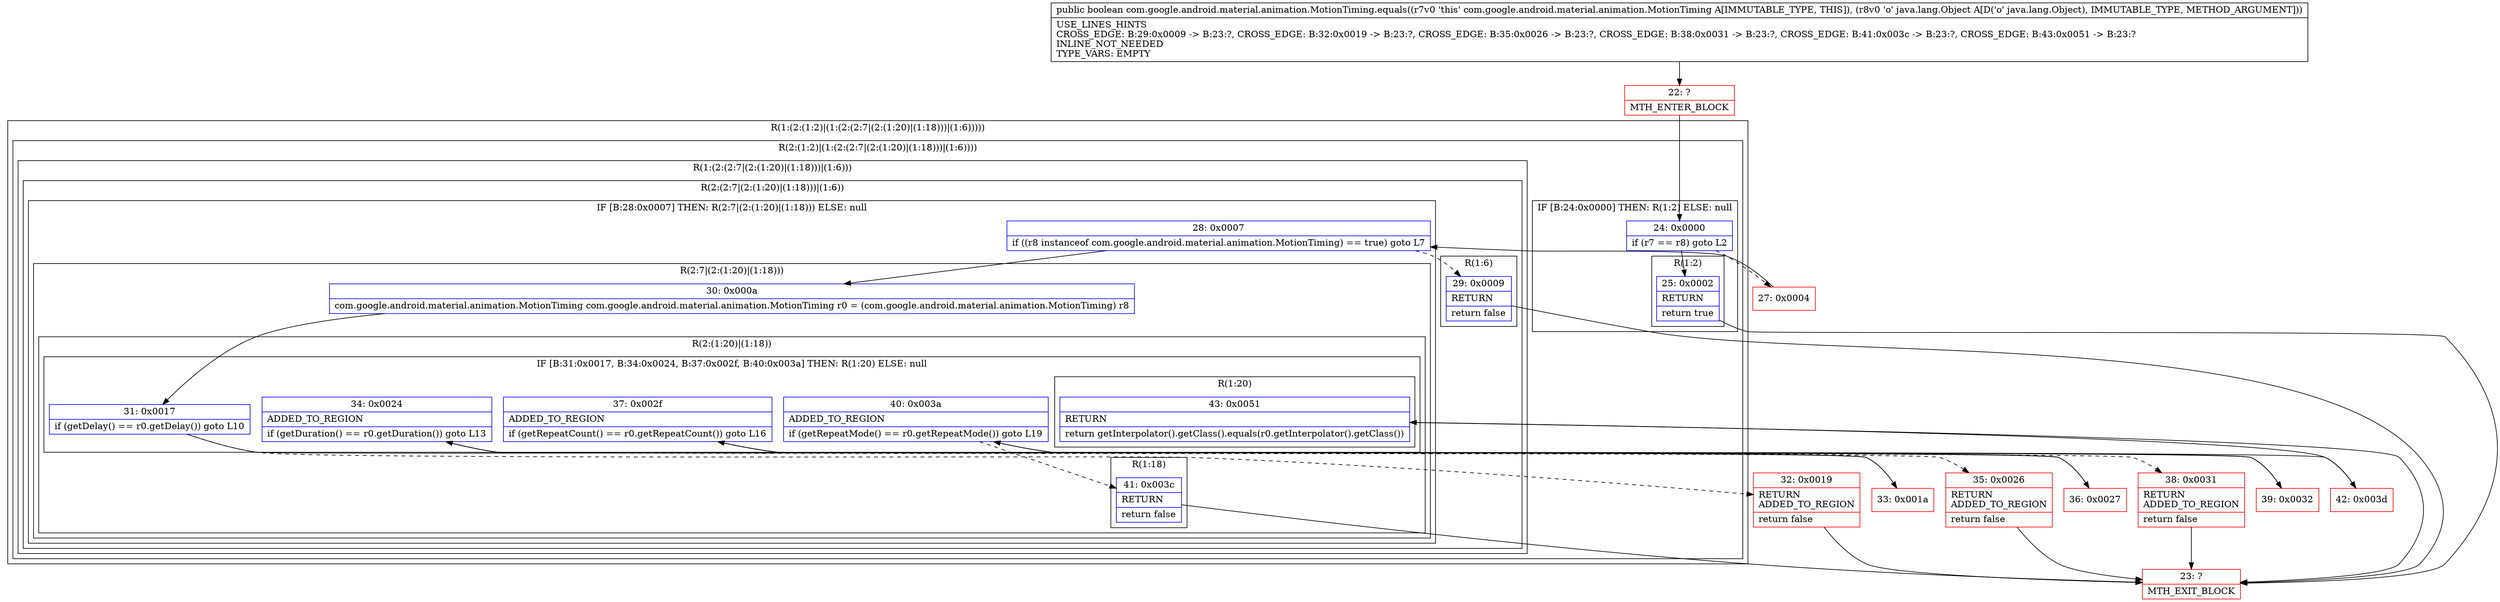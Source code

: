 digraph "CFG forcom.google.android.material.animation.MotionTiming.equals(Ljava\/lang\/Object;)Z" {
subgraph cluster_Region_178208152 {
label = "R(1:(2:(1:2)|(1:(2:(2:7|(2:(1:20)|(1:18)))|(1:6)))))";
node [shape=record,color=blue];
subgraph cluster_Region_117643676 {
label = "R(2:(1:2)|(1:(2:(2:7|(2:(1:20)|(1:18)))|(1:6))))";
node [shape=record,color=blue];
subgraph cluster_IfRegion_2005098037 {
label = "IF [B:24:0x0000] THEN: R(1:2) ELSE: null";
node [shape=record,color=blue];
Node_24 [shape=record,label="{24\:\ 0x0000|if (r7 == r8) goto L2\l}"];
subgraph cluster_Region_1099233270 {
label = "R(1:2)";
node [shape=record,color=blue];
Node_25 [shape=record,label="{25\:\ 0x0002|RETURN\l|return true\l}"];
}
}
subgraph cluster_Region_839152035 {
label = "R(1:(2:(2:7|(2:(1:20)|(1:18)))|(1:6)))";
node [shape=record,color=blue];
subgraph cluster_Region_768889222 {
label = "R(2:(2:7|(2:(1:20)|(1:18)))|(1:6))";
node [shape=record,color=blue];
subgraph cluster_IfRegion_1087095039 {
label = "IF [B:28:0x0007] THEN: R(2:7|(2:(1:20)|(1:18))) ELSE: null";
node [shape=record,color=blue];
Node_28 [shape=record,label="{28\:\ 0x0007|if ((r8 instanceof com.google.android.material.animation.MotionTiming) == true) goto L7\l}"];
subgraph cluster_Region_1243938457 {
label = "R(2:7|(2:(1:20)|(1:18)))";
node [shape=record,color=blue];
Node_30 [shape=record,label="{30\:\ 0x000a|com.google.android.material.animation.MotionTiming com.google.android.material.animation.MotionTiming r0 = (com.google.android.material.animation.MotionTiming) r8\l}"];
subgraph cluster_Region_647406679 {
label = "R(2:(1:20)|(1:18))";
node [shape=record,color=blue];
subgraph cluster_IfRegion_1790271818 {
label = "IF [B:31:0x0017, B:34:0x0024, B:37:0x002f, B:40:0x003a] THEN: R(1:20) ELSE: null";
node [shape=record,color=blue];
Node_31 [shape=record,label="{31\:\ 0x0017|if (getDelay() == r0.getDelay()) goto L10\l}"];
Node_34 [shape=record,label="{34\:\ 0x0024|ADDED_TO_REGION\l|if (getDuration() == r0.getDuration()) goto L13\l}"];
Node_37 [shape=record,label="{37\:\ 0x002f|ADDED_TO_REGION\l|if (getRepeatCount() == r0.getRepeatCount()) goto L16\l}"];
Node_40 [shape=record,label="{40\:\ 0x003a|ADDED_TO_REGION\l|if (getRepeatMode() == r0.getRepeatMode()) goto L19\l}"];
subgraph cluster_Region_2022490561 {
label = "R(1:20)";
node [shape=record,color=blue];
Node_43 [shape=record,label="{43\:\ 0x0051|RETURN\l|return getInterpolator().getClass().equals(r0.getInterpolator().getClass())\l}"];
}
}
subgraph cluster_Region_932073551 {
label = "R(1:18)";
node [shape=record,color=blue];
Node_41 [shape=record,label="{41\:\ 0x003c|RETURN\l|return false\l}"];
}
}
}
}
subgraph cluster_Region_953773913 {
label = "R(1:6)";
node [shape=record,color=blue];
Node_29 [shape=record,label="{29\:\ 0x0009|RETURN\l|return false\l}"];
}
}
}
}
}
Node_22 [shape=record,color=red,label="{22\:\ ?|MTH_ENTER_BLOCK\l}"];
Node_23 [shape=record,color=red,label="{23\:\ ?|MTH_EXIT_BLOCK\l}"];
Node_27 [shape=record,color=red,label="{27\:\ 0x0004}"];
Node_32 [shape=record,color=red,label="{32\:\ 0x0019|RETURN\lADDED_TO_REGION\l|return false\l}"];
Node_33 [shape=record,color=red,label="{33\:\ 0x001a}"];
Node_35 [shape=record,color=red,label="{35\:\ 0x0026|RETURN\lADDED_TO_REGION\l|return false\l}"];
Node_36 [shape=record,color=red,label="{36\:\ 0x0027}"];
Node_38 [shape=record,color=red,label="{38\:\ 0x0031|RETURN\lADDED_TO_REGION\l|return false\l}"];
Node_39 [shape=record,color=red,label="{39\:\ 0x0032}"];
Node_42 [shape=record,color=red,label="{42\:\ 0x003d}"];
MethodNode[shape=record,label="{public boolean com.google.android.material.animation.MotionTiming.equals((r7v0 'this' com.google.android.material.animation.MotionTiming A[IMMUTABLE_TYPE, THIS]), (r8v0 'o' java.lang.Object A[D('o' java.lang.Object), IMMUTABLE_TYPE, METHOD_ARGUMENT]))  | USE_LINES_HINTS\lCROSS_EDGE: B:29:0x0009 \-\> B:23:?, CROSS_EDGE: B:32:0x0019 \-\> B:23:?, CROSS_EDGE: B:35:0x0026 \-\> B:23:?, CROSS_EDGE: B:38:0x0031 \-\> B:23:?, CROSS_EDGE: B:41:0x003c \-\> B:23:?, CROSS_EDGE: B:43:0x0051 \-\> B:23:?\lINLINE_NOT_NEEDED\lTYPE_VARS: EMPTY\l}"];
MethodNode -> Node_22;Node_24 -> Node_25;
Node_24 -> Node_27[style=dashed];
Node_25 -> Node_23;
Node_28 -> Node_29[style=dashed];
Node_28 -> Node_30;
Node_30 -> Node_31;
Node_31 -> Node_32[style=dashed];
Node_31 -> Node_33;
Node_34 -> Node_35[style=dashed];
Node_34 -> Node_36;
Node_37 -> Node_38[style=dashed];
Node_37 -> Node_39;
Node_40 -> Node_41[style=dashed];
Node_40 -> Node_42;
Node_43 -> Node_23;
Node_41 -> Node_23;
Node_29 -> Node_23;
Node_22 -> Node_24;
Node_27 -> Node_28;
Node_32 -> Node_23;
Node_33 -> Node_34;
Node_35 -> Node_23;
Node_36 -> Node_37;
Node_38 -> Node_23;
Node_39 -> Node_40;
Node_42 -> Node_43;
}

